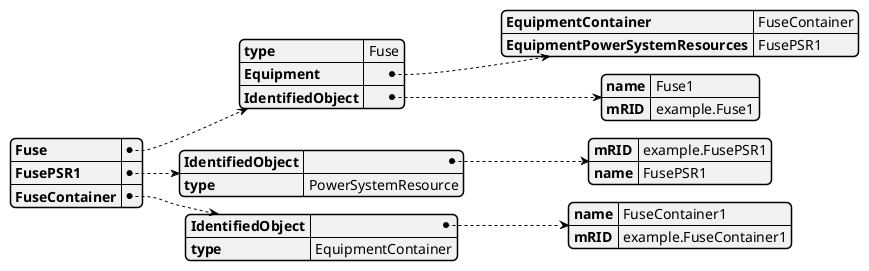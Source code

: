 @startjson
{
  "Fuse": {
    "type": 
      "Fuse"
    ,
    "Equipment": {
      "EquipmentContainer": 
        "FuseContainer"
      ,
      "EquipmentPowerSystemResources": 
        "FusePSR1"
      
    },
    "IdentifiedObject": {
      "name": 
        "Fuse1"
      ,
      "mRID": 
        "example.Fuse1"
      
    }
  },
  "FusePSR1": {
    "IdentifiedObject": {
      "mRID": 
        "example.FusePSR1"
      ,
      "name": 
        "FusePSR1"
      
    },
    "type": 
      "PowerSystemResource"
    
  },
  "FuseContainer": {
    "IdentifiedObject": {
      "name": 
        "FuseContainer1"
      ,
      "mRID": 
        "example.FuseContainer1"
      
    },
    "type": 
      "EquipmentContainer"
    
  }
}
@endjson